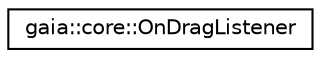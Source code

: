 digraph G
{
  edge [fontname="Helvetica",fontsize="10",labelfontname="Helvetica",labelfontsize="10"];
  node [fontname="Helvetica",fontsize="10",shape=record];
  rankdir=LR;
  Node1 [label="gaia::core::OnDragListener",height=0.2,width=0.4,color="black", fillcolor="white", style="filled",URL="$d7/d2b/classgaia_1_1core_1_1_on_drag_listener.html"];
}
